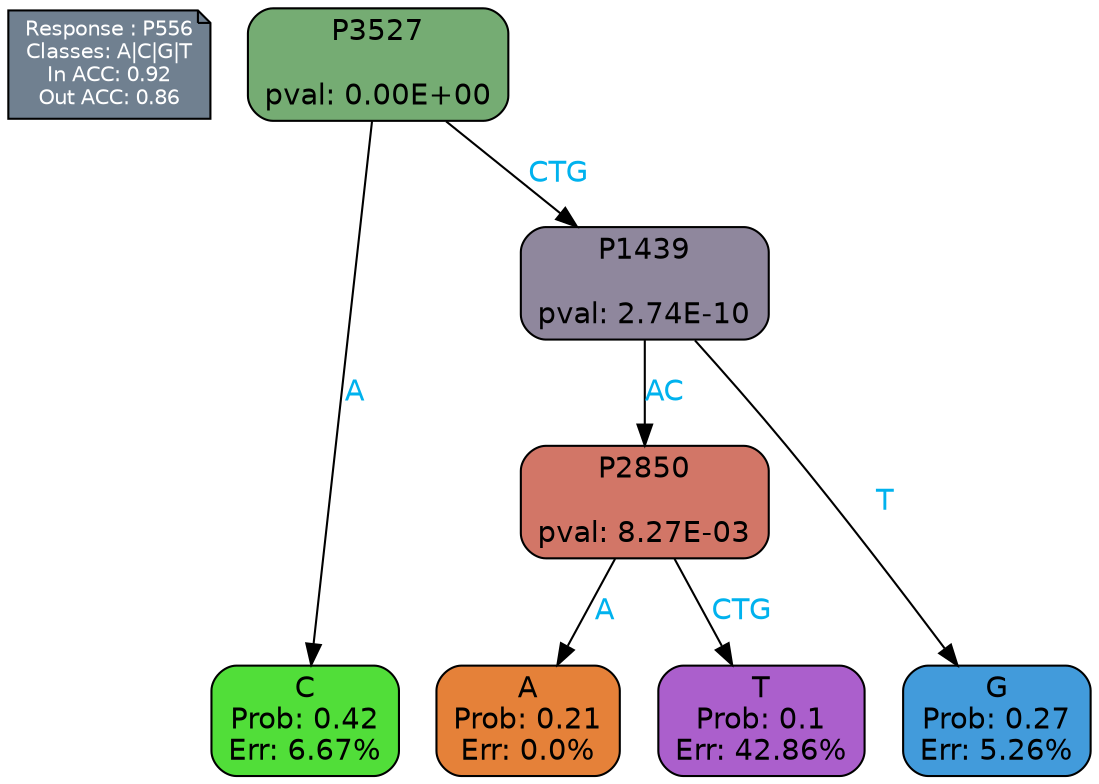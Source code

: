 digraph Tree {
node [shape=box, style="filled, rounded", color="black", fontname=helvetica] ;
graph [ranksep=equally, splines=polylines, bgcolor=transparent, dpi=600] ;
edge [fontname=helvetica] ;
LEGEND [label="Response : P556
Classes: A|C|G|T
In ACC: 0.92
Out ACC: 0.86
",shape=note,align=left,style=filled,fillcolor="slategray",fontcolor="white",fontsize=10];1 [label="P3527

pval: 0.00E+00", fillcolor="#75ac73"] ;
2 [label="C
Prob: 0.42
Err: 6.67%", fillcolor="#51de39"] ;
3 [label="P1439

pval: 2.74E-10", fillcolor="#8f879d"] ;
4 [label="P2850

pval: 8.27E-03", fillcolor="#d27667"] ;
5 [label="A
Prob: 0.21
Err: 0.0%", fillcolor="#e58139"] ;
6 [label="T
Prob: 0.1
Err: 42.86%", fillcolor="#ab5fcc"] ;
7 [label="G
Prob: 0.27
Err: 5.26%", fillcolor="#429bdb"] ;
1 -> 2 [label="A",fontcolor=deepskyblue2] ;
1 -> 3 [label="CTG",fontcolor=deepskyblue2] ;
3 -> 4 [label="AC",fontcolor=deepskyblue2] ;
3 -> 7 [label="T",fontcolor=deepskyblue2] ;
4 -> 5 [label="A",fontcolor=deepskyblue2] ;
4 -> 6 [label="CTG",fontcolor=deepskyblue2] ;
{rank = same; 2;5;6;7;}{rank = same; LEGEND;1;}}